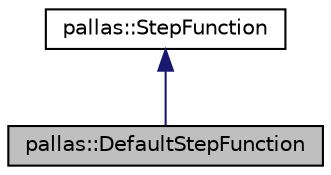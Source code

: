 digraph "pallas::DefaultStepFunction"
{
  edge [fontname="Helvetica",fontsize="10",labelfontname="Helvetica",labelfontsize="10"];
  node [fontname="Helvetica",fontsize="10",shape=record];
  Node1 [label="pallas::DefaultStepFunction",height=0.2,width=0.4,color="black", fillcolor="grey75", style="filled", fontcolor="black"];
  Node2 -> Node1 [dir="back",color="midnightblue",fontsize="10",style="solid",fontname="Helvetica"];
  Node2 [label="pallas::StepFunction",height=0.2,width=0.4,color="black", fillcolor="white", style="filled",URL="$classpallas_1_1_step_function.html",tooltip="Interface to produce randomized candidate solutions. "];
}

